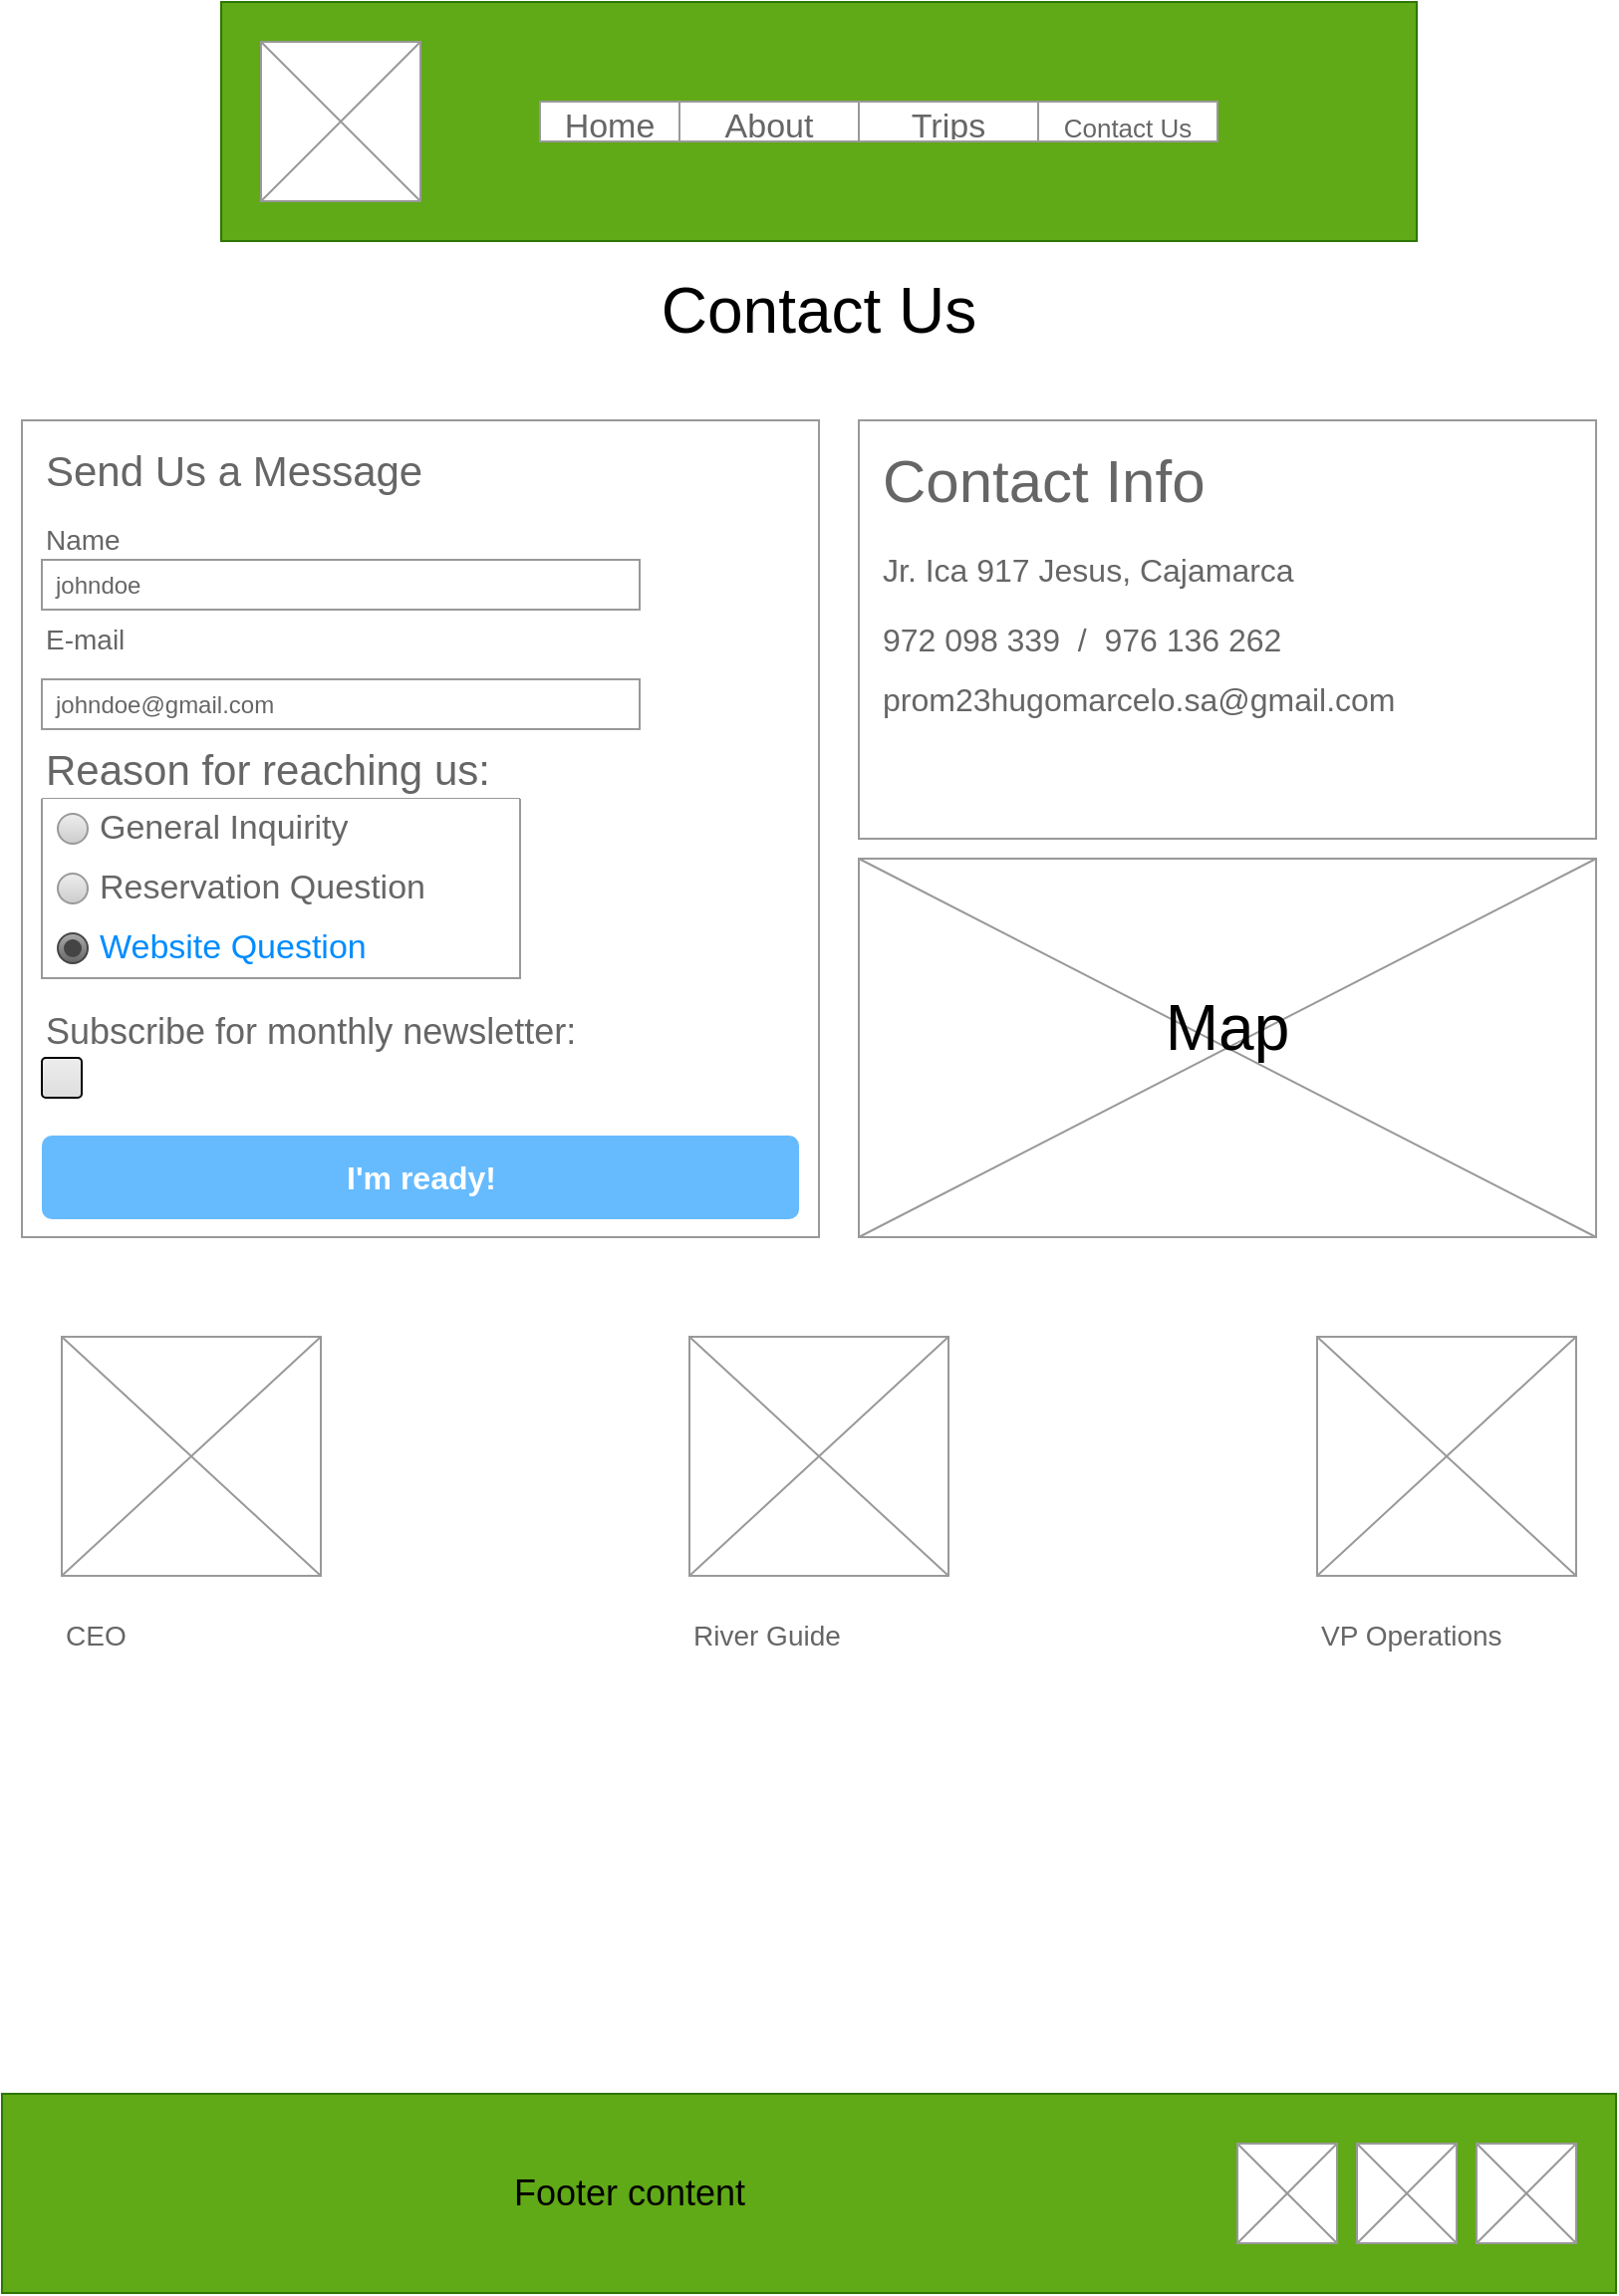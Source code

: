 <mxfile version="26.2.7" pages="2">
  <diagram name="Contact Us" id="Lrrs5YaSgaaOT07pxVCJ">
    <mxGraphModel dx="1428" dy="823" grid="1" gridSize="10" guides="1" tooltips="1" connect="1" arrows="1" fold="1" page="1" pageScale="1" pageWidth="827" pageHeight="1169" math="0" shadow="0">
      <root>
        <mxCell id="0" />
        <mxCell id="1" parent="0" />
        <mxCell id="SQtIZXjAyS8eLif3JnIM-3" value="" style="rounded=0;whiteSpace=wrap;html=1;fillColor=#60a917;fontColor=#ffffff;strokeColor=#2D7600;" parent="1" vertex="1">
          <mxGeometry x="120" y="10" width="600" height="120" as="geometry" />
        </mxCell>
        <mxCell id="SQtIZXjAyS8eLif3JnIM-4" value="" style="verticalLabelPosition=bottom;shadow=0;dashed=0;align=center;html=1;verticalAlign=top;strokeWidth=1;shape=mxgraph.mockup.graphics.simpleIcon;strokeColor=#999999;" parent="1" vertex="1">
          <mxGeometry x="140" y="30" width="80" height="80" as="geometry" />
        </mxCell>
        <mxCell id="SQtIZXjAyS8eLif3JnIM-5" value="" style="swimlane;shape=mxgraph.bootstrap.anchor;strokeColor=#999999;fillColor=#ffffff;fontColor=#666666;childLayout=stackLayout;horizontal=0;startSize=0;horizontalStack=1;resizeParent=1;resizeParentMax=0;resizeLast=0;collapsible=0;marginBottom=0;whiteSpace=wrap;html=1;" parent="1" vertex="1">
          <mxGeometry x="280" y="60" width="340" height="20" as="geometry" />
        </mxCell>
        <mxCell id="SQtIZXjAyS8eLif3JnIM-6" value="Home" style="text;strokeColor=inherit;align=center;verticalAlign=middle;spacingLeft=10;spacingRight=10;overflow=hidden;points=[[0,0.5],[1,0.5]];portConstraint=eastwest;rotatable=0;whiteSpace=wrap;html=1;fillColor=inherit;fontColor=inherit;fontSize=17;" parent="SQtIZXjAyS8eLif3JnIM-5" vertex="1">
          <mxGeometry width="70" height="20" as="geometry" />
        </mxCell>
        <mxCell id="SQtIZXjAyS8eLif3JnIM-8" value="About Us" style="text;strokeColor=inherit;align=center;verticalAlign=middle;spacingLeft=10;spacingRight=10;overflow=hidden;points=[[0,0.5],[1,0.5]];portConstraint=eastwest;rotatable=0;whiteSpace=wrap;html=1;fillColor=inherit;fontColor=inherit;fontSize=17;" parent="SQtIZXjAyS8eLif3JnIM-5" vertex="1">
          <mxGeometry x="70" width="90" height="20" as="geometry" />
        </mxCell>
        <mxCell id="SQtIZXjAyS8eLif3JnIM-9" value="Trips" style="text;strokeColor=inherit;align=center;verticalAlign=middle;spacingLeft=10;spacingRight=10;overflow=hidden;points=[[0,0.5],[1,0.5]];portConstraint=eastwest;rotatable=0;whiteSpace=wrap;html=1;fillColor=inherit;fontColor=inherit;fontSize=17;" parent="SQtIZXjAyS8eLif3JnIM-5" vertex="1">
          <mxGeometry x="160" width="90" height="20" as="geometry" />
        </mxCell>
        <mxCell id="SQtIZXjAyS8eLif3JnIM-10" value="&lt;font style=&quot;font-size: 13px;&quot;&gt;Contact Us&lt;/font&gt;" style="text;strokeColor=inherit;align=center;verticalAlign=middle;spacingLeft=10;spacingRight=10;overflow=hidden;points=[[0,0.5],[1,0.5]];portConstraint=eastwest;rotatable=0;whiteSpace=wrap;html=1;fillColor=inherit;fontColor=inherit;fontSize=17;" parent="SQtIZXjAyS8eLif3JnIM-5" vertex="1">
          <mxGeometry x="250" width="90" height="20" as="geometry" />
        </mxCell>
        <mxCell id="SQtIZXjAyS8eLif3JnIM-13" value="" style="rounded=0;whiteSpace=wrap;html=1;fillColor=#60a917;fontColor=#ffffff;strokeColor=#2D7600;" parent="1" vertex="1">
          <mxGeometry x="10" y="1060" width="810" height="100" as="geometry" />
        </mxCell>
        <mxCell id="SQtIZXjAyS8eLif3JnIM-14" value="" style="verticalLabelPosition=bottom;shadow=0;dashed=0;align=center;html=1;verticalAlign=top;strokeWidth=1;shape=mxgraph.mockup.graphics.simpleIcon;strokeColor=#999999;" parent="1" vertex="1">
          <mxGeometry x="630" y="1085" width="50" height="50" as="geometry" />
        </mxCell>
        <mxCell id="SQtIZXjAyS8eLif3JnIM-16" value="" style="verticalLabelPosition=bottom;shadow=0;dashed=0;align=center;html=1;verticalAlign=top;strokeWidth=1;shape=mxgraph.mockup.graphics.simpleIcon;strokeColor=#999999;" parent="1" vertex="1">
          <mxGeometry x="690" y="1085" width="50" height="50" as="geometry" />
        </mxCell>
        <mxCell id="SQtIZXjAyS8eLif3JnIM-17" value="" style="verticalLabelPosition=bottom;shadow=0;dashed=0;align=center;html=1;verticalAlign=top;strokeWidth=1;shape=mxgraph.mockup.graphics.simpleIcon;strokeColor=#999999;" parent="1" vertex="1">
          <mxGeometry x="750" y="1085" width="50" height="50" as="geometry" />
        </mxCell>
        <mxCell id="SQtIZXjAyS8eLif3JnIM-18" value="Footer content" style="text;html=1;align=center;verticalAlign=middle;whiteSpace=wrap;rounded=0;fontSize=18;" parent="1" vertex="1">
          <mxGeometry x="50" y="1095" width="550" height="30" as="geometry" />
        </mxCell>
        <mxCell id="SQtIZXjAyS8eLif3JnIM-19" value="" style="strokeWidth=1;shadow=0;dashed=0;align=center;html=1;shape=mxgraph.mockup.forms.rrect;rSize=0;strokeColor=#999999;fillColor=#ffffff;" parent="1" vertex="1">
          <mxGeometry x="20" y="220" width="400" height="410" as="geometry" />
        </mxCell>
        <mxCell id="SQtIZXjAyS8eLif3JnIM-20" value="Send Us a Message" style="strokeWidth=1;shadow=0;dashed=0;align=center;html=1;shape=mxgraph.mockup.forms.anchor;fontSize=21;fontColor=#666666;align=left;resizeWidth=1;spacingLeft=0;" parent="SQtIZXjAyS8eLif3JnIM-19" vertex="1">
          <mxGeometry width="340" height="30" relative="1" as="geometry">
            <mxPoint x="10" y="10" as="offset" />
          </mxGeometry>
        </mxCell>
        <mxCell id="SQtIZXjAyS8eLif3JnIM-22" value="Name" style="strokeWidth=1;shadow=0;dashed=0;align=center;html=1;shape=mxgraph.mockup.forms.anchor;fontSize=14;fontColor=#666666;align=left;resizeWidth=1;spacingLeft=0;" parent="SQtIZXjAyS8eLif3JnIM-19" vertex="1">
          <mxGeometry width="200" height="20" relative="1" as="geometry">
            <mxPoint x="10" y="50" as="offset" />
          </mxGeometry>
        </mxCell>
        <mxCell id="SQtIZXjAyS8eLif3JnIM-23" value="johndoe" style="strokeWidth=1;shadow=0;dashed=0;align=center;html=1;shape=mxgraph.mockup.forms.rrect;rSize=0;strokeColor=#999999;fontColor=#666666;align=left;spacingLeft=5;resizeWidth=1;" parent="SQtIZXjAyS8eLif3JnIM-19" vertex="1">
          <mxGeometry width="300" height="25" relative="1" as="geometry">
            <mxPoint x="10" y="70" as="offset" />
          </mxGeometry>
        </mxCell>
        <mxCell id="SQtIZXjAyS8eLif3JnIM-24" value="E-mail" style="strokeWidth=1;shadow=0;dashed=0;align=center;html=1;shape=mxgraph.mockup.forms.anchor;fontSize=14;fontColor=#666666;align=left;resizeWidth=1;spacingLeft=0;" parent="SQtIZXjAyS8eLif3JnIM-19" vertex="1">
          <mxGeometry width="200" height="20" relative="1" as="geometry">
            <mxPoint x="10" y="100" as="offset" />
          </mxGeometry>
        </mxCell>
        <mxCell id="SQtIZXjAyS8eLif3JnIM-25" value="johndoe@gmail.com" style="strokeWidth=1;shadow=0;dashed=0;align=center;html=1;shape=mxgraph.mockup.forms.rrect;rSize=0;strokeColor=#999999;fontColor=#666666;align=left;spacingLeft=5;resizeWidth=1;" parent="SQtIZXjAyS8eLif3JnIM-19" vertex="1">
          <mxGeometry width="300" height="25" relative="1" as="geometry">
            <mxPoint x="10" y="130" as="offset" />
          </mxGeometry>
        </mxCell>
        <mxCell id="SQtIZXjAyS8eLif3JnIM-30" value="I&#39;m ready!" style="strokeWidth=1;shadow=0;dashed=0;align=center;html=1;shape=mxgraph.mockup.forms.rrect;rSize=5;strokeColor=none;fontColor=#ffffff;fillColor=#66bbff;fontSize=16;fontStyle=1;" parent="SQtIZXjAyS8eLif3JnIM-19" vertex="1">
          <mxGeometry y="1" width="380" height="42" relative="1" as="geometry">
            <mxPoint x="10" y="-51" as="offset" />
          </mxGeometry>
        </mxCell>
        <mxCell id="SQtIZXjAyS8eLif3JnIM-62" value="" style="edgeStyle=orthogonalEdgeStyle;rounded=0;orthogonalLoop=1;jettySize=auto;html=1;" parent="SQtIZXjAyS8eLif3JnIM-19" target="SQtIZXjAyS8eLif3JnIM-61" edge="1">
          <mxGeometry relative="1" as="geometry">
            <mxPoint x="186" y="240" as="sourcePoint" />
          </mxGeometry>
        </mxCell>
        <mxCell id="SQtIZXjAyS8eLif3JnIM-61" value="Reason for reaching us:" style="strokeWidth=1;shadow=0;dashed=0;align=center;html=1;shape=mxgraph.mockup.forms.anchor;fontSize=21;fontColor=#666666;align=left;resizeWidth=1;spacingLeft=0;" parent="SQtIZXjAyS8eLif3JnIM-19" vertex="1">
          <mxGeometry x="10" y="160" width="340" height="30" as="geometry" />
        </mxCell>
        <mxCell id="SQtIZXjAyS8eLif3JnIM-69" value="" style="swimlane;strokeColor=#999999;swimlaneFillColor=#FFFFFF;fillColor=#ffffff;fontColor=#666666;fontStyle=0;childLayout=stackLayout;horizontal=1;startSize=0;horizontalStack=0;resizeParent=1;resizeParentMax=0;resizeLast=0;collapsible=0;marginBottom=0;whiteSpace=wrap;html=1;" parent="SQtIZXjAyS8eLif3JnIM-19" vertex="1">
          <mxGeometry x="10" y="190" width="240" height="90" as="geometry" />
        </mxCell>
        <mxCell id="SQtIZXjAyS8eLif3JnIM-70" value="General Inquirity" style="text;strokeColor=none;align=left;verticalAlign=middle;spacingLeft=27;spacingRight=10;overflow=hidden;points=[[0,0.5],[1,0.5]];portConstraint=eastwest;rotatable=0;whiteSpace=wrap;html=1;fillColor=none;fontColor=inherit;fontSize=17;" parent="SQtIZXjAyS8eLif3JnIM-69" vertex="1">
          <mxGeometry width="240" height="30" as="geometry" />
        </mxCell>
        <mxCell id="SQtIZXjAyS8eLif3JnIM-71" value="" style="shape=ellipse;resizable=0;fillColor=#EEEEEE;strokeColor=#999999;gradientColor=#cccccc;html=1;" parent="SQtIZXjAyS8eLif3JnIM-70" vertex="1">
          <mxGeometry y="0.5" width="15" height="15" relative="1" as="geometry">
            <mxPoint x="8" y="-7.5" as="offset" />
          </mxGeometry>
        </mxCell>
        <mxCell id="SQtIZXjAyS8eLif3JnIM-72" value="Reservation Question" style="text;strokeColor=none;align=left;verticalAlign=middle;spacingLeft=27;spacingRight=10;overflow=hidden;points=[[0,0.5],[1,0.5]];portConstraint=eastwest;rotatable=0;whiteSpace=wrap;html=1;rSize=5;fillColor=none;fontColor=inherit;fontSize=17;" parent="SQtIZXjAyS8eLif3JnIM-69" vertex="1">
          <mxGeometry y="30" width="240" height="30" as="geometry" />
        </mxCell>
        <mxCell id="SQtIZXjAyS8eLif3JnIM-73" value="" style="shape=ellipse;resizable=0;fillColor=#EEEEEE;strokeColor=#999999;gradientColor=#cccccc;html=1;" parent="SQtIZXjAyS8eLif3JnIM-72" vertex="1">
          <mxGeometry y="0.5" width="15" height="15" relative="1" as="geometry">
            <mxPoint x="8" y="-7.5" as="offset" />
          </mxGeometry>
        </mxCell>
        <mxCell id="SQtIZXjAyS8eLif3JnIM-74" value="Website Question" style="text;strokeColor=none;align=left;verticalAlign=middle;spacingLeft=27;spacingRight=10;overflow=hidden;points=[[0,0.5],[1,0.5]];portConstraint=eastwest;rotatable=0;whiteSpace=wrap;html=1;rSize=5;fillColor=none;fontColor=#008CFF;fontSize=17;" parent="SQtIZXjAyS8eLif3JnIM-69" vertex="1">
          <mxGeometry y="60" width="240" height="30" as="geometry" />
        </mxCell>
        <mxCell id="SQtIZXjAyS8eLif3JnIM-75" value="" style="shape=ellipse;resizable=0;fillColor=#AAAAAA;gradientColor=#666666;strokeColor=#444444;html=1;" parent="SQtIZXjAyS8eLif3JnIM-74" vertex="1">
          <mxGeometry y="0.5" width="15" height="15" relative="1" as="geometry">
            <mxPoint x="8" y="-7.5" as="offset" />
          </mxGeometry>
        </mxCell>
        <mxCell id="SQtIZXjAyS8eLif3JnIM-76" value="" style="shape=ellipse;resizable=0;fillColor=#444444;strokeColor=none;html=1;" parent="SQtIZXjAyS8eLif3JnIM-75" vertex="1">
          <mxGeometry x="0.2" y="0.2" width="9" height="9" relative="1" as="geometry" />
        </mxCell>
        <mxCell id="SQtIZXjAyS8eLif3JnIM-79" value="&lt;font style=&quot;font-size: 18px;&quot;&gt;Subscribe for monthly newsletter:&lt;/font&gt;" style="strokeWidth=1;shadow=0;dashed=0;align=center;html=1;shape=mxgraph.mockup.forms.anchor;fontSize=21;fontColor=#666666;align=left;resizeWidth=1;spacingLeft=0;" parent="SQtIZXjAyS8eLif3JnIM-19" vertex="1">
          <mxGeometry x="10" y="290" width="340" height="30" as="geometry" />
        </mxCell>
        <mxCell id="SQtIZXjAyS8eLif3JnIM-80" value="" style="html=1;shadow=0;dashed=0;shape=mxgraph.bootstrap.checkbox2;labelPosition=right;verticalLabelPosition=middle;align=left;verticalAlign=middle;gradientColor=#DEDEDE;fillColor=#EDEDED;checked=0;spacing=5;checkedFill=#0085FC;checkedStroke=#ffffff;sketch=0;" parent="SQtIZXjAyS8eLif3JnIM-19" vertex="1">
          <mxGeometry x="10" y="320" width="20" height="20" as="geometry" />
        </mxCell>
        <mxCell id="SQtIZXjAyS8eLif3JnIM-31" value="Contact Us" style="text;html=1;align=center;verticalAlign=middle;whiteSpace=wrap;rounded=0;fontSize=32;" parent="1" vertex="1">
          <mxGeometry x="145" y="150" width="550" height="30" as="geometry" />
        </mxCell>
        <mxCell id="SQtIZXjAyS8eLif3JnIM-32" value="" style="verticalLabelPosition=bottom;shadow=0;dashed=0;align=center;html=1;verticalAlign=top;strokeWidth=1;shape=mxgraph.mockup.graphics.simpleIcon;strokeColor=#999999;" parent="1" vertex="1">
          <mxGeometry x="440" y="440" width="370" height="190" as="geometry" />
        </mxCell>
        <mxCell id="SQtIZXjAyS8eLif3JnIM-33" value="" style="strokeWidth=1;shadow=0;dashed=0;align=center;html=1;shape=mxgraph.mockup.forms.rrect;rSize=0;strokeColor=#999999;fillColor=#ffffff;" parent="1" vertex="1">
          <mxGeometry x="440" y="220" width="370" height="210" as="geometry" />
        </mxCell>
        <mxCell id="SQtIZXjAyS8eLif3JnIM-34" value="Contact Info" style="strokeWidth=1;shadow=0;dashed=0;align=center;html=1;shape=mxgraph.mockup.forms.anchor;fontSize=30;fontColor=#666666;align=left;resizeWidth=1;spacingLeft=0;" parent="SQtIZXjAyS8eLif3JnIM-33" vertex="1">
          <mxGeometry width="350" height="40" relative="1" as="geometry">
            <mxPoint x="10" y="10" as="offset" />
          </mxGeometry>
        </mxCell>
        <mxCell id="SQtIZXjAyS8eLif3JnIM-36" value="Jr. Ica 917 Jesus, Cajamarca" style="strokeWidth=1;shadow=0;dashed=0;align=center;html=1;shape=mxgraph.mockup.forms.anchor;fontSize=16;fontColor=#666666;align=left;resizeWidth=1;spacingLeft=0;" parent="SQtIZXjAyS8eLif3JnIM-33" vertex="1">
          <mxGeometry width="240" height="20" relative="1" as="geometry">
            <mxPoint x="10" y="65" as="offset" />
          </mxGeometry>
        </mxCell>
        <mxCell id="SQtIZXjAyS8eLif3JnIM-38" value="" style="strokeWidth=1;shadow=0;dashed=0;align=center;html=1;shape=mxgraph.mockup.forms.anchor;fontSize=12;fontColor=#666666;align=left;resizeWidth=1;spacingLeft=0;" parent="SQtIZXjAyS8eLif3JnIM-33" vertex="1">
          <mxGeometry width="185" height="20" relative="1" as="geometry">
            <mxPoint x="10" y="130" as="offset" />
          </mxGeometry>
        </mxCell>
        <mxCell id="SQtIZXjAyS8eLif3JnIM-83" value="972 098 339&amp;nbsp; /&amp;nbsp; 976 136 262" style="strokeWidth=1;shadow=0;dashed=0;align=center;html=1;shape=mxgraph.mockup.forms.anchor;fontSize=16;fontColor=#666666;align=left;resizeWidth=1;spacingLeft=0;" parent="SQtIZXjAyS8eLif3JnIM-33" vertex="1">
          <mxGeometry x="10" y="100" width="240" height="20" as="geometry" />
        </mxCell>
        <mxCell id="SQtIZXjAyS8eLif3JnIM-84" value="prom23hugomarcelo.sa@gmail.com" style="strokeWidth=1;shadow=0;dashed=0;align=center;html=1;shape=mxgraph.mockup.forms.anchor;fontSize=16;fontColor=#666666;align=left;resizeWidth=1;spacingLeft=0;" parent="SQtIZXjAyS8eLif3JnIM-33" vertex="1">
          <mxGeometry x="10" y="130" width="270" height="20" as="geometry" />
        </mxCell>
        <mxCell id="SQtIZXjAyS8eLif3JnIM-47" value="Map" style="text;html=1;align=center;verticalAlign=middle;whiteSpace=wrap;rounded=0;fontSize=32;" parent="1" vertex="1">
          <mxGeometry x="515" y="510" width="220" height="30" as="geometry" />
        </mxCell>
        <mxCell id="SQtIZXjAyS8eLif3JnIM-105" value="" style="verticalLabelPosition=bottom;shadow=0;dashed=0;align=center;html=1;verticalAlign=top;strokeWidth=1;shape=mxgraph.mockup.graphics.simpleIcon;strokeColor=#999999;" parent="1" vertex="1">
          <mxGeometry x="40" y="680" width="130" height="120" as="geometry" />
        </mxCell>
        <mxCell id="SQtIZXjAyS8eLif3JnIM-106" value="" style="verticalLabelPosition=bottom;shadow=0;dashed=0;align=center;html=1;verticalAlign=top;strokeWidth=1;shape=mxgraph.mockup.graphics.simpleIcon;strokeColor=#999999;" parent="1" vertex="1">
          <mxGeometry x="670" y="680" width="130" height="120" as="geometry" />
        </mxCell>
        <mxCell id="SQtIZXjAyS8eLif3JnIM-107" value="" style="verticalLabelPosition=bottom;shadow=0;dashed=0;align=center;html=1;verticalAlign=top;strokeWidth=1;shape=mxgraph.mockup.graphics.simpleIcon;strokeColor=#999999;" parent="1" vertex="1">
          <mxGeometry x="355" y="680" width="130" height="120" as="geometry" />
        </mxCell>
        <mxCell id="SQtIZXjAyS8eLif3JnIM-108" value="CEO" style="strokeWidth=1;shadow=0;dashed=0;align=right;html=1;shape=mxgraph.mockup.forms.anchor;fontSize=14;fontColor=#666666;align=left;resizeWidth=1;spacingLeft=0;" parent="1" vertex="1">
          <mxGeometry x="40" y="820" width="130" height="20" as="geometry" />
        </mxCell>
        <mxCell id="SQtIZXjAyS8eLif3JnIM-109" value="VP Operations" style="strokeWidth=1;shadow=0;dashed=0;align=center;html=1;shape=mxgraph.mockup.forms.anchor;fontSize=14;fontColor=#666666;align=left;resizeWidth=1;spacingLeft=0;" parent="1" vertex="1">
          <mxGeometry x="670" y="820" width="130" height="20" as="geometry" />
        </mxCell>
        <mxCell id="SQtIZXjAyS8eLif3JnIM-110" value="River Guide" style="strokeWidth=1;shadow=0;dashed=0;align=center;html=1;shape=mxgraph.mockup.forms.anchor;fontSize=14;fontColor=#666666;align=left;resizeWidth=1;spacingLeft=0;" parent="1" vertex="1">
          <mxGeometry x="355" y="820" width="130" height="20" as="geometry" />
        </mxCell>
      </root>
    </mxGraphModel>
  </diagram>
  <diagram id="_Jga1bPGUFwx-qbfd2bx" name="Trips">
    <mxGraphModel dx="1428" dy="823" grid="1" gridSize="10" guides="1" tooltips="1" connect="1" arrows="1" fold="1" page="1" pageScale="1" pageWidth="827" pageHeight="1169" math="0" shadow="0">
      <root>
        <mxCell id="0" />
        <mxCell id="1" parent="0" />
        <mxCell id="y4Xh0i6NQwcZz5mKpZ11-1" value="" style="rounded=0;whiteSpace=wrap;html=1;fillColor=#60a917;fontColor=#ffffff;strokeColor=#2D7600;" vertex="1" parent="1">
          <mxGeometry x="120" y="10" width="600" height="120" as="geometry" />
        </mxCell>
        <mxCell id="y4Xh0i6NQwcZz5mKpZ11-2" value="" style="verticalLabelPosition=bottom;shadow=0;dashed=0;align=center;html=1;verticalAlign=top;strokeWidth=1;shape=mxgraph.mockup.graphics.simpleIcon;strokeColor=#999999;" vertex="1" parent="1">
          <mxGeometry x="140" y="30" width="80" height="80" as="geometry" />
        </mxCell>
        <mxCell id="y4Xh0i6NQwcZz5mKpZ11-3" value="" style="swimlane;shape=mxgraph.bootstrap.anchor;strokeColor=#999999;fillColor=#ffffff;fontColor=#666666;childLayout=stackLayout;horizontal=0;startSize=0;horizontalStack=1;resizeParent=1;resizeParentMax=0;resizeLast=0;collapsible=0;marginBottom=0;whiteSpace=wrap;html=1;" vertex="1" parent="1">
          <mxGeometry x="280" y="60" width="340" height="20" as="geometry" />
        </mxCell>
        <mxCell id="y4Xh0i6NQwcZz5mKpZ11-4" value="Home" style="text;strokeColor=inherit;align=center;verticalAlign=middle;spacingLeft=10;spacingRight=10;overflow=hidden;points=[[0,0.5],[1,0.5]];portConstraint=eastwest;rotatable=0;whiteSpace=wrap;html=1;fillColor=inherit;fontColor=inherit;fontSize=17;" vertex="1" parent="y4Xh0i6NQwcZz5mKpZ11-3">
          <mxGeometry width="70" height="20" as="geometry" />
        </mxCell>
        <mxCell id="y4Xh0i6NQwcZz5mKpZ11-5" value="About Us" style="text;strokeColor=inherit;align=center;verticalAlign=middle;spacingLeft=10;spacingRight=10;overflow=hidden;points=[[0,0.5],[1,0.5]];portConstraint=eastwest;rotatable=0;whiteSpace=wrap;html=1;fillColor=inherit;fontColor=inherit;fontSize=17;" vertex="1" parent="y4Xh0i6NQwcZz5mKpZ11-3">
          <mxGeometry x="70" width="90" height="20" as="geometry" />
        </mxCell>
        <mxCell id="y4Xh0i6NQwcZz5mKpZ11-6" value="Trips" style="text;strokeColor=inherit;align=center;verticalAlign=middle;spacingLeft=10;spacingRight=10;overflow=hidden;points=[[0,0.5],[1,0.5]];portConstraint=eastwest;rotatable=0;whiteSpace=wrap;html=1;fillColor=inherit;fontColor=inherit;fontSize=17;" vertex="1" parent="y4Xh0i6NQwcZz5mKpZ11-3">
          <mxGeometry x="160" width="90" height="20" as="geometry" />
        </mxCell>
        <mxCell id="y4Xh0i6NQwcZz5mKpZ11-7" value="&lt;font style=&quot;font-size: 13px;&quot;&gt;Contact Us&lt;/font&gt;" style="text;strokeColor=inherit;align=center;verticalAlign=middle;spacingLeft=10;spacingRight=10;overflow=hidden;points=[[0,0.5],[1,0.5]];portConstraint=eastwest;rotatable=0;whiteSpace=wrap;html=1;fillColor=inherit;fontColor=inherit;fontSize=17;" vertex="1" parent="y4Xh0i6NQwcZz5mKpZ11-3">
          <mxGeometry x="250" width="90" height="20" as="geometry" />
        </mxCell>
        <mxCell id="MOcgg1K4ESOzGloLZr19-1" value="" style="rounded=0;whiteSpace=wrap;html=1;fillColor=#60a917;fontColor=#ffffff;strokeColor=#2D7600;" vertex="1" parent="1">
          <mxGeometry x="10" y="1060" width="810" height="100" as="geometry" />
        </mxCell>
        <mxCell id="MOcgg1K4ESOzGloLZr19-2" value="" style="verticalLabelPosition=bottom;shadow=0;dashed=0;align=center;html=1;verticalAlign=top;strokeWidth=1;shape=mxgraph.mockup.graphics.simpleIcon;strokeColor=#999999;" vertex="1" parent="1">
          <mxGeometry x="630" y="1085" width="50" height="50" as="geometry" />
        </mxCell>
        <mxCell id="MOcgg1K4ESOzGloLZr19-3" value="" style="verticalLabelPosition=bottom;shadow=0;dashed=0;align=center;html=1;verticalAlign=top;strokeWidth=1;shape=mxgraph.mockup.graphics.simpleIcon;strokeColor=#999999;" vertex="1" parent="1">
          <mxGeometry x="690" y="1085" width="50" height="50" as="geometry" />
        </mxCell>
        <mxCell id="MOcgg1K4ESOzGloLZr19-4" value="" style="verticalLabelPosition=bottom;shadow=0;dashed=0;align=center;html=1;verticalAlign=top;strokeWidth=1;shape=mxgraph.mockup.graphics.simpleIcon;strokeColor=#999999;" vertex="1" parent="1">
          <mxGeometry x="750" y="1085" width="50" height="50" as="geometry" />
        </mxCell>
        <mxCell id="MOcgg1K4ESOzGloLZr19-5" value="Footer content" style="text;html=1;align=center;verticalAlign=middle;whiteSpace=wrap;rounded=0;fontSize=18;" vertex="1" parent="1">
          <mxGeometry x="50" y="1095" width="550" height="30" as="geometry" />
        </mxCell>
      </root>
    </mxGraphModel>
  </diagram>
</mxfile>
